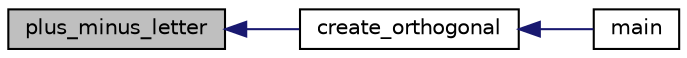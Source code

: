 digraph "plus_minus_letter"
{
  edge [fontname="Helvetica",fontsize="10",labelfontname="Helvetica",labelfontsize="10"];
  node [fontname="Helvetica",fontsize="10",shape=record];
  rankdir="LR";
  Node11284 [label="plus_minus_letter",height=0.2,width=0.4,color="black", fillcolor="grey75", style="filled", fontcolor="black"];
  Node11284 -> Node11285 [dir="back",color="midnightblue",fontsize="10",style="solid",fontname="Helvetica"];
  Node11285 [label="create_orthogonal",height=0.2,width=0.4,color="black", fillcolor="white", style="filled",URL="$d4/d67/geometry_8h.html#af56e0787251ddb889edb236e423aff02"];
  Node11285 -> Node11286 [dir="back",color="midnightblue",fontsize="10",style="solid",fontname="Helvetica"];
  Node11286 [label="main",height=0.2,width=0.4,color="black", fillcolor="white", style="filled",URL="$d4/d6e/make__something_8_c.html#a217dbf8b442f20279ea00b898af96f52"];
}
